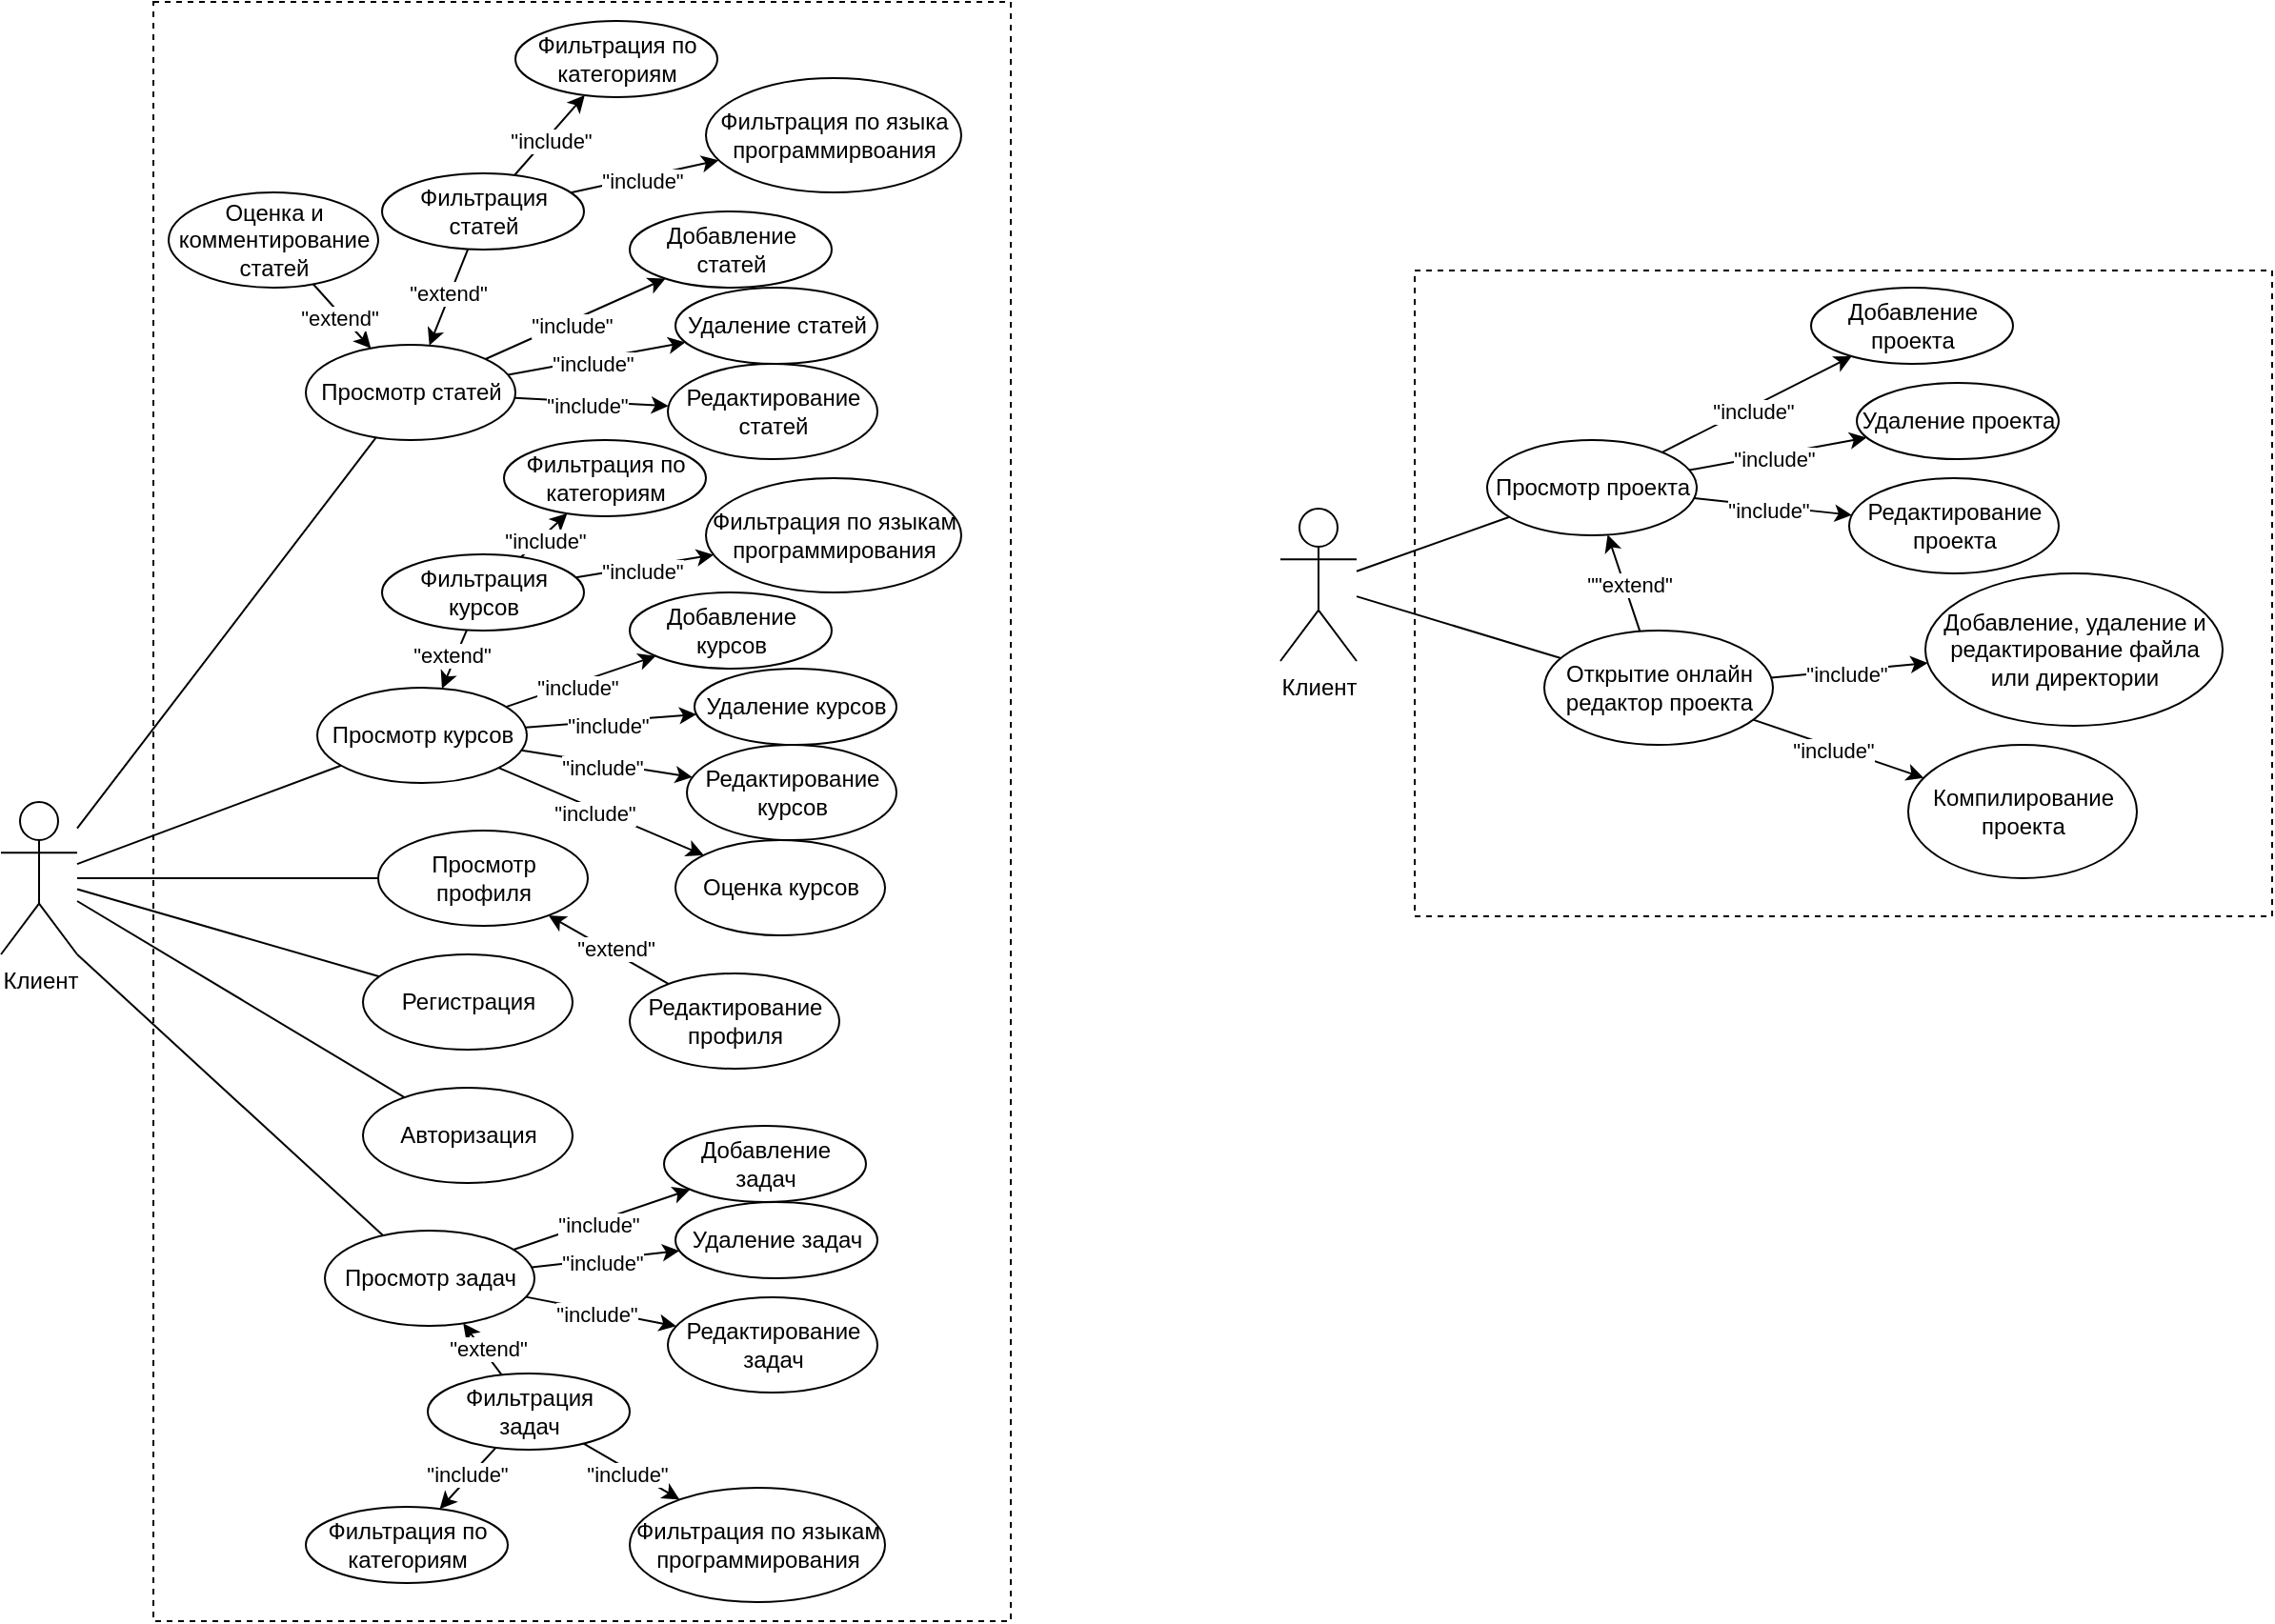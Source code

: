 <mxfile version="24.4.0" type="device">
  <diagram id="PB04VJrr-V90dRPv9fac" name="Страница — 1">
    <mxGraphModel dx="-404" dy="1655" grid="0" gridSize="10" guides="0" tooltips="1" connect="1" arrows="1" fold="1" page="0" pageScale="1" pageWidth="827" pageHeight="1169" background="none" math="0" shadow="0">
      <root>
        <mxCell id="0" />
        <mxCell id="1" parent="0" />
        <mxCell id="ayIR5OFD2UB3ww653sqC-120" value="" style="rounded=0;whiteSpace=wrap;html=1;dashed=1;fillColor=none;" vertex="1" parent="1">
          <mxGeometry x="2306.5" y="-842" width="450" height="339" as="geometry" />
        </mxCell>
        <mxCell id="ayIR5OFD2UB3ww653sqC-1" value="" style="rounded=0;whiteSpace=wrap;html=1;dashed=1;fillColor=none;" vertex="1" parent="1">
          <mxGeometry x="1644.5" y="-983" width="450" height="850" as="geometry" />
        </mxCell>
        <mxCell id="ayIR5OFD2UB3ww653sqC-2" value="Клиент" style="shape=umlActor;verticalLabelPosition=bottom;verticalAlign=top;html=1;outlineConnect=0;" vertex="1" parent="1">
          <mxGeometry x="1564.5" y="-563" width="40" height="80" as="geometry" />
        </mxCell>
        <mxCell id="ayIR5OFD2UB3ww653sqC-3" style="rounded=0;orthogonalLoop=1;jettySize=auto;html=1;endArrow=none;endFill=0;" edge="1" parent="1" source="ayIR5OFD2UB3ww653sqC-2" target="ayIR5OFD2UB3ww653sqC-4">
          <mxGeometry relative="1" as="geometry">
            <mxPoint x="1564.5" y="-713" as="targetPoint" />
          </mxGeometry>
        </mxCell>
        <mxCell id="ayIR5OFD2UB3ww653sqC-4" value="Просмотр статей" style="ellipse;whiteSpace=wrap;html=1;" vertex="1" parent="1">
          <mxGeometry x="1724.5" y="-803" width="110" height="50" as="geometry" />
        </mxCell>
        <mxCell id="ayIR5OFD2UB3ww653sqC-5" style="rounded=0;orthogonalLoop=1;jettySize=auto;html=1;" edge="1" parent="1" source="ayIR5OFD2UB3ww653sqC-7" target="ayIR5OFD2UB3ww653sqC-4">
          <mxGeometry relative="1" as="geometry" />
        </mxCell>
        <mxCell id="ayIR5OFD2UB3ww653sqC-6" value="&quot;extend&quot;" style="edgeLabel;html=1;align=center;verticalAlign=middle;resizable=0;points=[];" vertex="1" connectable="0" parent="ayIR5OFD2UB3ww653sqC-5">
          <mxGeometry x="-0.059" y="-2" relative="1" as="geometry">
            <mxPoint as="offset" />
          </mxGeometry>
        </mxCell>
        <mxCell id="ayIR5OFD2UB3ww653sqC-7" value="Фильтрация &lt;br&gt;статей" style="ellipse;whiteSpace=wrap;html=1;" vertex="1" parent="1">
          <mxGeometry x="1764.5" y="-893" width="106" height="40" as="geometry" />
        </mxCell>
        <mxCell id="ayIR5OFD2UB3ww653sqC-8" value="Добавление&lt;br&gt;статей" style="ellipse;whiteSpace=wrap;html=1;" vertex="1" parent="1">
          <mxGeometry x="1894.5" y="-873" width="106" height="40" as="geometry" />
        </mxCell>
        <mxCell id="ayIR5OFD2UB3ww653sqC-9" value="Удаление статей" style="ellipse;whiteSpace=wrap;html=1;" vertex="1" parent="1">
          <mxGeometry x="1918.5" y="-833" width="106" height="40" as="geometry" />
        </mxCell>
        <mxCell id="ayIR5OFD2UB3ww653sqC-10" value="Редактирование&lt;br&gt;статей" style="ellipse;whiteSpace=wrap;html=1;" vertex="1" parent="1">
          <mxGeometry x="1914.5" y="-793" width="110" height="50" as="geometry" />
        </mxCell>
        <mxCell id="ayIR5OFD2UB3ww653sqC-11" style="rounded=0;orthogonalLoop=1;jettySize=auto;html=1;" edge="1" parent="1" source="ayIR5OFD2UB3ww653sqC-4" target="ayIR5OFD2UB3ww653sqC-8">
          <mxGeometry relative="1" as="geometry">
            <mxPoint x="1819.5" y="-843" as="sourcePoint" />
            <mxPoint x="1799.5" y="-793" as="targetPoint" />
          </mxGeometry>
        </mxCell>
        <mxCell id="ayIR5OFD2UB3ww653sqC-12" value="&quot;include&quot;" style="edgeLabel;html=1;align=center;verticalAlign=middle;resizable=0;points=[];" vertex="1" connectable="0" parent="ayIR5OFD2UB3ww653sqC-11">
          <mxGeometry x="-0.059" y="-2" relative="1" as="geometry">
            <mxPoint as="offset" />
          </mxGeometry>
        </mxCell>
        <mxCell id="ayIR5OFD2UB3ww653sqC-13" style="rounded=0;orthogonalLoop=1;jettySize=auto;html=1;" edge="1" parent="1" source="ayIR5OFD2UB3ww653sqC-4" target="ayIR5OFD2UB3ww653sqC-9">
          <mxGeometry relative="1" as="geometry">
            <mxPoint x="1828.5" y="-786" as="sourcePoint" />
            <mxPoint x="1899.5" y="-818" as="targetPoint" />
          </mxGeometry>
        </mxCell>
        <mxCell id="ayIR5OFD2UB3ww653sqC-14" value="&quot;include&quot;" style="edgeLabel;html=1;align=center;verticalAlign=middle;resizable=0;points=[];" vertex="1" connectable="0" parent="ayIR5OFD2UB3ww653sqC-13">
          <mxGeometry x="-0.059" y="-2" relative="1" as="geometry">
            <mxPoint as="offset" />
          </mxGeometry>
        </mxCell>
        <mxCell id="ayIR5OFD2UB3ww653sqC-15" style="rounded=0;orthogonalLoop=1;jettySize=auto;html=1;" edge="1" parent="1" source="ayIR5OFD2UB3ww653sqC-4" target="ayIR5OFD2UB3ww653sqC-10">
          <mxGeometry relative="1" as="geometry">
            <mxPoint x="1844.5" y="-768" as="sourcePoint" />
            <mxPoint x="1880.5" y="-768" as="targetPoint" />
          </mxGeometry>
        </mxCell>
        <mxCell id="ayIR5OFD2UB3ww653sqC-16" value="&quot;include&quot;" style="edgeLabel;html=1;align=center;verticalAlign=middle;resizable=0;points=[];" vertex="1" connectable="0" parent="ayIR5OFD2UB3ww653sqC-15">
          <mxGeometry x="-0.059" y="-2" relative="1" as="geometry">
            <mxPoint as="offset" />
          </mxGeometry>
        </mxCell>
        <mxCell id="ayIR5OFD2UB3ww653sqC-17" value="Фильтрация по категориям" style="ellipse;whiteSpace=wrap;html=1;" vertex="1" parent="1">
          <mxGeometry x="1834.5" y="-973" width="106" height="40" as="geometry" />
        </mxCell>
        <mxCell id="ayIR5OFD2UB3ww653sqC-18" value="Фильтрация по языка программирвоания" style="ellipse;whiteSpace=wrap;html=1;" vertex="1" parent="1">
          <mxGeometry x="1934.5" y="-943" width="134" height="60" as="geometry" />
        </mxCell>
        <mxCell id="ayIR5OFD2UB3ww653sqC-19" style="rounded=0;orthogonalLoop=1;jettySize=auto;html=1;" edge="1" parent="1" source="ayIR5OFD2UB3ww653sqC-7" target="ayIR5OFD2UB3ww653sqC-18">
          <mxGeometry relative="1" as="geometry">
            <mxPoint x="1828.5" y="-786" as="sourcePoint" />
            <mxPoint x="1899.5" y="-818" as="targetPoint" />
          </mxGeometry>
        </mxCell>
        <mxCell id="ayIR5OFD2UB3ww653sqC-20" value="&quot;include&quot;" style="edgeLabel;html=1;align=center;verticalAlign=middle;resizable=0;points=[];" vertex="1" connectable="0" parent="ayIR5OFD2UB3ww653sqC-19">
          <mxGeometry x="-0.059" y="-2" relative="1" as="geometry">
            <mxPoint as="offset" />
          </mxGeometry>
        </mxCell>
        <mxCell id="ayIR5OFD2UB3ww653sqC-21" style="rounded=0;orthogonalLoop=1;jettySize=auto;html=1;" edge="1" parent="1" source="ayIR5OFD2UB3ww653sqC-7" target="ayIR5OFD2UB3ww653sqC-17">
          <mxGeometry relative="1" as="geometry">
            <mxPoint x="1851.5" y="-881" as="sourcePoint" />
            <mxPoint x="1899.5" y="-917" as="targetPoint" />
          </mxGeometry>
        </mxCell>
        <mxCell id="ayIR5OFD2UB3ww653sqC-22" value="&quot;include&quot;" style="edgeLabel;html=1;align=center;verticalAlign=middle;resizable=0;points=[];" vertex="1" connectable="0" parent="ayIR5OFD2UB3ww653sqC-21">
          <mxGeometry x="-0.059" y="-2" relative="1" as="geometry">
            <mxPoint as="offset" />
          </mxGeometry>
        </mxCell>
        <mxCell id="ayIR5OFD2UB3ww653sqC-23" value="Просмотр курсов" style="ellipse;whiteSpace=wrap;html=1;" vertex="1" parent="1">
          <mxGeometry x="1730.5" y="-623" width="110" height="50" as="geometry" />
        </mxCell>
        <mxCell id="ayIR5OFD2UB3ww653sqC-24" style="rounded=0;orthogonalLoop=1;jettySize=auto;html=1;" edge="1" parent="1" source="ayIR5OFD2UB3ww653sqC-26" target="ayIR5OFD2UB3ww653sqC-23">
          <mxGeometry relative="1" as="geometry" />
        </mxCell>
        <mxCell id="ayIR5OFD2UB3ww653sqC-25" value="&quot;extend&quot;" style="edgeLabel;html=1;align=center;verticalAlign=middle;resizable=0;points=[];" vertex="1" connectable="0" parent="ayIR5OFD2UB3ww653sqC-24">
          <mxGeometry x="-0.059" y="-2" relative="1" as="geometry">
            <mxPoint as="offset" />
          </mxGeometry>
        </mxCell>
        <mxCell id="ayIR5OFD2UB3ww653sqC-26" value="Фильтрация &lt;br&gt;курсов" style="ellipse;whiteSpace=wrap;html=1;" vertex="1" parent="1">
          <mxGeometry x="1764.5" y="-693" width="106" height="40" as="geometry" />
        </mxCell>
        <mxCell id="ayIR5OFD2UB3ww653sqC-27" value="Добавление&lt;br&gt;курсов" style="ellipse;whiteSpace=wrap;html=1;" vertex="1" parent="1">
          <mxGeometry x="1894.5" y="-673" width="106" height="40" as="geometry" />
        </mxCell>
        <mxCell id="ayIR5OFD2UB3ww653sqC-28" value="Удаление курсов" style="ellipse;whiteSpace=wrap;html=1;" vertex="1" parent="1">
          <mxGeometry x="1928.5" y="-633" width="106" height="40" as="geometry" />
        </mxCell>
        <mxCell id="ayIR5OFD2UB3ww653sqC-29" value="Редактирование&lt;br&gt;курсов" style="ellipse;whiteSpace=wrap;html=1;" vertex="1" parent="1">
          <mxGeometry x="1924.5" y="-593" width="110" height="50" as="geometry" />
        </mxCell>
        <mxCell id="ayIR5OFD2UB3ww653sqC-30" style="rounded=0;orthogonalLoop=1;jettySize=auto;html=1;" edge="1" parent="1" source="ayIR5OFD2UB3ww653sqC-23" target="ayIR5OFD2UB3ww653sqC-27">
          <mxGeometry relative="1" as="geometry">
            <mxPoint x="1829.5" y="-633" as="sourcePoint" />
            <mxPoint x="1809.5" y="-583" as="targetPoint" />
          </mxGeometry>
        </mxCell>
        <mxCell id="ayIR5OFD2UB3ww653sqC-31" value="&quot;include&quot;" style="edgeLabel;html=1;align=center;verticalAlign=middle;resizable=0;points=[];" vertex="1" connectable="0" parent="ayIR5OFD2UB3ww653sqC-30">
          <mxGeometry x="-0.059" y="-2" relative="1" as="geometry">
            <mxPoint as="offset" />
          </mxGeometry>
        </mxCell>
        <mxCell id="ayIR5OFD2UB3ww653sqC-32" style="rounded=0;orthogonalLoop=1;jettySize=auto;html=1;" edge="1" parent="1" source="ayIR5OFD2UB3ww653sqC-23" target="ayIR5OFD2UB3ww653sqC-28">
          <mxGeometry relative="1" as="geometry">
            <mxPoint x="1838.5" y="-576" as="sourcePoint" />
            <mxPoint x="1909.5" y="-608" as="targetPoint" />
          </mxGeometry>
        </mxCell>
        <mxCell id="ayIR5OFD2UB3ww653sqC-33" value="&quot;include&quot;" style="edgeLabel;html=1;align=center;verticalAlign=middle;resizable=0;points=[];" vertex="1" connectable="0" parent="ayIR5OFD2UB3ww653sqC-32">
          <mxGeometry x="-0.059" y="-2" relative="1" as="geometry">
            <mxPoint as="offset" />
          </mxGeometry>
        </mxCell>
        <mxCell id="ayIR5OFD2UB3ww653sqC-34" style="rounded=0;orthogonalLoop=1;jettySize=auto;html=1;" edge="1" parent="1" source="ayIR5OFD2UB3ww653sqC-23" target="ayIR5OFD2UB3ww653sqC-29">
          <mxGeometry relative="1" as="geometry">
            <mxPoint x="1854.5" y="-558" as="sourcePoint" />
            <mxPoint x="1890.5" y="-558" as="targetPoint" />
          </mxGeometry>
        </mxCell>
        <mxCell id="ayIR5OFD2UB3ww653sqC-35" value="&quot;include&quot;" style="edgeLabel;html=1;align=center;verticalAlign=middle;resizable=0;points=[];" vertex="1" connectable="0" parent="ayIR5OFD2UB3ww653sqC-34">
          <mxGeometry x="-0.059" y="-2" relative="1" as="geometry">
            <mxPoint as="offset" />
          </mxGeometry>
        </mxCell>
        <mxCell id="ayIR5OFD2UB3ww653sqC-36" value="Фильтрация по категориям" style="ellipse;whiteSpace=wrap;html=1;" vertex="1" parent="1">
          <mxGeometry x="1828.5" y="-753" width="106" height="40" as="geometry" />
        </mxCell>
        <mxCell id="ayIR5OFD2UB3ww653sqC-37" value="Фильтрация по языкам программирования" style="ellipse;whiteSpace=wrap;html=1;" vertex="1" parent="1">
          <mxGeometry x="1934.5" y="-733" width="134" height="60" as="geometry" />
        </mxCell>
        <mxCell id="ayIR5OFD2UB3ww653sqC-38" style="rounded=0;orthogonalLoop=1;jettySize=auto;html=1;" edge="1" parent="1" source="ayIR5OFD2UB3ww653sqC-26" target="ayIR5OFD2UB3ww653sqC-37">
          <mxGeometry relative="1" as="geometry">
            <mxPoint x="1838.5" y="-576" as="sourcePoint" />
            <mxPoint x="1909.5" y="-608" as="targetPoint" />
          </mxGeometry>
        </mxCell>
        <mxCell id="ayIR5OFD2UB3ww653sqC-39" value="&quot;include&quot;" style="edgeLabel;html=1;align=center;verticalAlign=middle;resizable=0;points=[];" vertex="1" connectable="0" parent="ayIR5OFD2UB3ww653sqC-38">
          <mxGeometry x="-0.059" y="-2" relative="1" as="geometry">
            <mxPoint as="offset" />
          </mxGeometry>
        </mxCell>
        <mxCell id="ayIR5OFD2UB3ww653sqC-40" style="rounded=0;orthogonalLoop=1;jettySize=auto;html=1;" edge="1" parent="1" source="ayIR5OFD2UB3ww653sqC-26" target="ayIR5OFD2UB3ww653sqC-36">
          <mxGeometry relative="1" as="geometry">
            <mxPoint x="1861.5" y="-671" as="sourcePoint" />
            <mxPoint x="1909.5" y="-707" as="targetPoint" />
          </mxGeometry>
        </mxCell>
        <mxCell id="ayIR5OFD2UB3ww653sqC-41" value="&quot;include&quot;" style="edgeLabel;html=1;align=center;verticalAlign=middle;resizable=0;points=[];" vertex="1" connectable="0" parent="ayIR5OFD2UB3ww653sqC-40">
          <mxGeometry x="-0.059" y="-2" relative="1" as="geometry">
            <mxPoint as="offset" />
          </mxGeometry>
        </mxCell>
        <mxCell id="ayIR5OFD2UB3ww653sqC-42" style="rounded=0;orthogonalLoop=1;jettySize=auto;html=1;endArrow=none;endFill=0;" edge="1" parent="1" source="ayIR5OFD2UB3ww653sqC-2" target="ayIR5OFD2UB3ww653sqC-23">
          <mxGeometry relative="1" as="geometry">
            <mxPoint x="1534.5" y="-573" as="sourcePoint" />
            <mxPoint x="1706.5" y="-745" as="targetPoint" />
          </mxGeometry>
        </mxCell>
        <mxCell id="ayIR5OFD2UB3ww653sqC-43" value="Просмотр задач" style="ellipse;whiteSpace=wrap;html=1;" vertex="1" parent="1">
          <mxGeometry x="1734.5" y="-338" width="110" height="50" as="geometry" />
        </mxCell>
        <mxCell id="ayIR5OFD2UB3ww653sqC-44" style="rounded=0;orthogonalLoop=1;jettySize=auto;html=1;" edge="1" parent="1" source="ayIR5OFD2UB3ww653sqC-46" target="ayIR5OFD2UB3ww653sqC-43">
          <mxGeometry relative="1" as="geometry" />
        </mxCell>
        <mxCell id="ayIR5OFD2UB3ww653sqC-45" value="&quot;extend&quot;" style="edgeLabel;html=1;align=center;verticalAlign=middle;resizable=0;points=[];" vertex="1" connectable="0" parent="ayIR5OFD2UB3ww653sqC-44">
          <mxGeometry x="-0.059" y="-2" relative="1" as="geometry">
            <mxPoint as="offset" />
          </mxGeometry>
        </mxCell>
        <mxCell id="ayIR5OFD2UB3ww653sqC-46" value="Фильтрация &lt;br&gt;задач" style="ellipse;whiteSpace=wrap;html=1;" vertex="1" parent="1">
          <mxGeometry x="1788.5" y="-263" width="106" height="40" as="geometry" />
        </mxCell>
        <mxCell id="ayIR5OFD2UB3ww653sqC-47" value="Добавление&lt;br&gt;задач" style="ellipse;whiteSpace=wrap;html=1;" vertex="1" parent="1">
          <mxGeometry x="1912.5" y="-393" width="106" height="40" as="geometry" />
        </mxCell>
        <mxCell id="ayIR5OFD2UB3ww653sqC-48" value="Удаление задач" style="ellipse;whiteSpace=wrap;html=1;" vertex="1" parent="1">
          <mxGeometry x="1918.5" y="-353" width="106" height="40" as="geometry" />
        </mxCell>
        <mxCell id="ayIR5OFD2UB3ww653sqC-49" value="Редактирование&lt;br&gt;задач" style="ellipse;whiteSpace=wrap;html=1;" vertex="1" parent="1">
          <mxGeometry x="1914.5" y="-303" width="110" height="50" as="geometry" />
        </mxCell>
        <mxCell id="ayIR5OFD2UB3ww653sqC-50" style="rounded=0;orthogonalLoop=1;jettySize=auto;html=1;" edge="1" parent="1" source="ayIR5OFD2UB3ww653sqC-43" target="ayIR5OFD2UB3ww653sqC-47">
          <mxGeometry relative="1" as="geometry">
            <mxPoint x="1852.5" y="-373" as="sourcePoint" />
            <mxPoint x="1832.5" y="-323" as="targetPoint" />
          </mxGeometry>
        </mxCell>
        <mxCell id="ayIR5OFD2UB3ww653sqC-51" value="&quot;include&quot;" style="edgeLabel;html=1;align=center;verticalAlign=middle;resizable=0;points=[];" vertex="1" connectable="0" parent="ayIR5OFD2UB3ww653sqC-50">
          <mxGeometry x="-0.059" y="-2" relative="1" as="geometry">
            <mxPoint as="offset" />
          </mxGeometry>
        </mxCell>
        <mxCell id="ayIR5OFD2UB3ww653sqC-52" style="rounded=0;orthogonalLoop=1;jettySize=auto;html=1;" edge="1" parent="1" source="ayIR5OFD2UB3ww653sqC-43" target="ayIR5OFD2UB3ww653sqC-48">
          <mxGeometry relative="1" as="geometry">
            <mxPoint x="1861.5" y="-316" as="sourcePoint" />
            <mxPoint x="1932.5" y="-348" as="targetPoint" />
          </mxGeometry>
        </mxCell>
        <mxCell id="ayIR5OFD2UB3ww653sqC-53" value="&quot;include&quot;" style="edgeLabel;html=1;align=center;verticalAlign=middle;resizable=0;points=[];" vertex="1" connectable="0" parent="ayIR5OFD2UB3ww653sqC-52">
          <mxGeometry x="-0.059" y="-2" relative="1" as="geometry">
            <mxPoint as="offset" />
          </mxGeometry>
        </mxCell>
        <mxCell id="ayIR5OFD2UB3ww653sqC-54" style="rounded=0;orthogonalLoop=1;jettySize=auto;html=1;" edge="1" parent="1" source="ayIR5OFD2UB3ww653sqC-43" target="ayIR5OFD2UB3ww653sqC-49">
          <mxGeometry relative="1" as="geometry">
            <mxPoint x="1877.5" y="-298" as="sourcePoint" />
            <mxPoint x="1913.5" y="-298" as="targetPoint" />
          </mxGeometry>
        </mxCell>
        <mxCell id="ayIR5OFD2UB3ww653sqC-55" value="&quot;include&quot;" style="edgeLabel;html=1;align=center;verticalAlign=middle;resizable=0;points=[];" vertex="1" connectable="0" parent="ayIR5OFD2UB3ww653sqC-54">
          <mxGeometry x="-0.059" y="-2" relative="1" as="geometry">
            <mxPoint as="offset" />
          </mxGeometry>
        </mxCell>
        <mxCell id="ayIR5OFD2UB3ww653sqC-56" value="Фильтрация по категориям" style="ellipse;whiteSpace=wrap;html=1;" vertex="1" parent="1">
          <mxGeometry x="1724.5" y="-193" width="106" height="40" as="geometry" />
        </mxCell>
        <mxCell id="ayIR5OFD2UB3ww653sqC-57" value="Фильтрация по языкам программирования" style="ellipse;whiteSpace=wrap;html=1;" vertex="1" parent="1">
          <mxGeometry x="1894.5" y="-203" width="134" height="60" as="geometry" />
        </mxCell>
        <mxCell id="ayIR5OFD2UB3ww653sqC-58" style="rounded=0;orthogonalLoop=1;jettySize=auto;html=1;" edge="1" parent="1" source="ayIR5OFD2UB3ww653sqC-46" target="ayIR5OFD2UB3ww653sqC-57">
          <mxGeometry relative="1" as="geometry">
            <mxPoint x="1864.5" y="-334.52" as="sourcePoint" />
            <mxPoint x="1935.5" y="-366.52" as="targetPoint" />
          </mxGeometry>
        </mxCell>
        <mxCell id="ayIR5OFD2UB3ww653sqC-59" value="&quot;include&quot;" style="edgeLabel;html=1;align=center;verticalAlign=middle;resizable=0;points=[];" vertex="1" connectable="0" parent="ayIR5OFD2UB3ww653sqC-58">
          <mxGeometry x="-0.059" y="-2" relative="1" as="geometry">
            <mxPoint as="offset" />
          </mxGeometry>
        </mxCell>
        <mxCell id="ayIR5OFD2UB3ww653sqC-60" style="rounded=0;orthogonalLoop=1;jettySize=auto;html=1;" edge="1" parent="1" source="ayIR5OFD2UB3ww653sqC-46" target="ayIR5OFD2UB3ww653sqC-56">
          <mxGeometry relative="1" as="geometry">
            <mxPoint x="1887.5" y="-429.52" as="sourcePoint" />
            <mxPoint x="1935.5" y="-465.52" as="targetPoint" />
          </mxGeometry>
        </mxCell>
        <mxCell id="ayIR5OFD2UB3ww653sqC-61" value="&quot;include&quot;" style="edgeLabel;html=1;align=center;verticalAlign=middle;resizable=0;points=[];" vertex="1" connectable="0" parent="ayIR5OFD2UB3ww653sqC-60">
          <mxGeometry x="-0.059" y="-2" relative="1" as="geometry">
            <mxPoint as="offset" />
          </mxGeometry>
        </mxCell>
        <mxCell id="ayIR5OFD2UB3ww653sqC-62" style="rounded=0;orthogonalLoop=1;jettySize=auto;html=1;exitX=1;exitY=1;exitDx=0;exitDy=0;exitPerimeter=0;endArrow=none;endFill=0;" edge="1" parent="1" source="ayIR5OFD2UB3ww653sqC-2" target="ayIR5OFD2UB3ww653sqC-43">
          <mxGeometry relative="1" as="geometry">
            <mxPoint x="1674.5" y="-433" as="sourcePoint" />
            <mxPoint x="1614.5" y="-413" as="targetPoint" />
          </mxGeometry>
        </mxCell>
        <mxCell id="ayIR5OFD2UB3ww653sqC-63" value="Регистрация" style="ellipse;whiteSpace=wrap;html=1;" vertex="1" parent="1">
          <mxGeometry x="1754.5" y="-483" width="110" height="50" as="geometry" />
        </mxCell>
        <mxCell id="ayIR5OFD2UB3ww653sqC-64" style="rounded=0;orthogonalLoop=1;jettySize=auto;html=1;endArrow=none;endFill=0;" edge="1" parent="1" source="ayIR5OFD2UB3ww653sqC-2" target="ayIR5OFD2UB3ww653sqC-63">
          <mxGeometry relative="1" as="geometry">
            <mxPoint x="1614.5" y="-519" as="sourcePoint" />
            <mxPoint x="1694.5" y="-544" as="targetPoint" />
          </mxGeometry>
        </mxCell>
        <mxCell id="ayIR5OFD2UB3ww653sqC-65" value="Авторизация" style="ellipse;whiteSpace=wrap;html=1;" vertex="1" parent="1">
          <mxGeometry x="1754.5" y="-413" width="110" height="50" as="geometry" />
        </mxCell>
        <mxCell id="ayIR5OFD2UB3ww653sqC-66" style="rounded=0;orthogonalLoop=1;jettySize=auto;html=1;endArrow=none;endFill=0;" edge="1" parent="1" source="ayIR5OFD2UB3ww653sqC-2" target="ayIR5OFD2UB3ww653sqC-65">
          <mxGeometry relative="1" as="geometry">
            <mxPoint x="1614.5" y="-512" as="sourcePoint" />
            <mxPoint x="1974.5" y="-491" as="targetPoint" />
          </mxGeometry>
        </mxCell>
        <mxCell id="ayIR5OFD2UB3ww653sqC-67" style="rounded=0;orthogonalLoop=1;jettySize=auto;html=1;endArrow=none;endFill=0;" edge="1" parent="1" source="ayIR5OFD2UB3ww653sqC-2" target="ayIR5OFD2UB3ww653sqC-68">
          <mxGeometry relative="1" as="geometry">
            <mxPoint x="1624.5" y="-528" as="targetPoint" />
          </mxGeometry>
        </mxCell>
        <mxCell id="ayIR5OFD2UB3ww653sqC-68" value="Просмотр профиля" style="ellipse;whiteSpace=wrap;html=1;" vertex="1" parent="1">
          <mxGeometry x="1762.5" y="-548" width="110" height="50" as="geometry" />
        </mxCell>
        <mxCell id="ayIR5OFD2UB3ww653sqC-69" value="Редактирование&lt;br&gt;профиля" style="ellipse;whiteSpace=wrap;html=1;" vertex="1" parent="1">
          <mxGeometry x="1894.5" y="-473" width="110" height="50" as="geometry" />
        </mxCell>
        <mxCell id="ayIR5OFD2UB3ww653sqC-70" style="rounded=0;orthogonalLoop=1;jettySize=auto;html=1;" edge="1" parent="1" source="ayIR5OFD2UB3ww653sqC-69" target="ayIR5OFD2UB3ww653sqC-68">
          <mxGeometry relative="1" as="geometry">
            <mxPoint x="1819.5" y="-643" as="sourcePoint" />
            <mxPoint x="1805.5" y="-613" as="targetPoint" />
          </mxGeometry>
        </mxCell>
        <mxCell id="ayIR5OFD2UB3ww653sqC-71" value="&quot;extend&quot;" style="edgeLabel;html=1;align=center;verticalAlign=middle;resizable=0;points=[];" vertex="1" connectable="0" parent="ayIR5OFD2UB3ww653sqC-70">
          <mxGeometry x="-0.059" y="-2" relative="1" as="geometry">
            <mxPoint as="offset" />
          </mxGeometry>
        </mxCell>
        <mxCell id="ayIR5OFD2UB3ww653sqC-72" style="rounded=0;orthogonalLoop=1;jettySize=auto;html=1;endArrow=none;endFill=0;" edge="1" parent="1" source="ayIR5OFD2UB3ww653sqC-73" target="ayIR5OFD2UB3ww653sqC-87">
          <mxGeometry relative="1" as="geometry">
            <mxPoint x="2304.5" y="-583" as="targetPoint" />
          </mxGeometry>
        </mxCell>
        <mxCell id="ayIR5OFD2UB3ww653sqC-73" value="Клиент" style="shape=umlActor;verticalLabelPosition=bottom;verticalAlign=top;html=1;outlineConnect=0;" vertex="1" parent="1">
          <mxGeometry x="2236" y="-717" width="40" height="80" as="geometry" />
        </mxCell>
        <mxCell id="ayIR5OFD2UB3ww653sqC-74" style="rounded=0;orthogonalLoop=1;jettySize=auto;html=1;endArrow=none;endFill=0;" edge="1" parent="1" source="ayIR5OFD2UB3ww653sqC-73" target="ayIR5OFD2UB3ww653sqC-75">
          <mxGeometry relative="1" as="geometry">
            <mxPoint x="2294.5" y="-673" as="targetPoint" />
          </mxGeometry>
        </mxCell>
        <mxCell id="ayIR5OFD2UB3ww653sqC-75" value="Просмотр проекта" style="ellipse;whiteSpace=wrap;html=1;" vertex="1" parent="1">
          <mxGeometry x="2344.5" y="-753" width="110" height="50" as="geometry" />
        </mxCell>
        <mxCell id="ayIR5OFD2UB3ww653sqC-76" value="Добавление&lt;br&gt;проекта" style="ellipse;whiteSpace=wrap;html=1;" vertex="1" parent="1">
          <mxGeometry x="2514.5" y="-833" width="106" height="40" as="geometry" />
        </mxCell>
        <mxCell id="ayIR5OFD2UB3ww653sqC-77" value="Удаление проекта" style="ellipse;whiteSpace=wrap;html=1;" vertex="1" parent="1">
          <mxGeometry x="2538.5" y="-783" width="106" height="40" as="geometry" />
        </mxCell>
        <mxCell id="ayIR5OFD2UB3ww653sqC-78" value="Редактирование&lt;br&gt;проекта" style="ellipse;whiteSpace=wrap;html=1;" vertex="1" parent="1">
          <mxGeometry x="2534.5" y="-733" width="110" height="50" as="geometry" />
        </mxCell>
        <mxCell id="ayIR5OFD2UB3ww653sqC-79" style="rounded=0;orthogonalLoop=1;jettySize=auto;html=1;" edge="1" parent="1" source="ayIR5OFD2UB3ww653sqC-75" target="ayIR5OFD2UB3ww653sqC-76">
          <mxGeometry relative="1" as="geometry">
            <mxPoint x="2439.5" y="-793" as="sourcePoint" />
            <mxPoint x="2419.5" y="-743" as="targetPoint" />
          </mxGeometry>
        </mxCell>
        <mxCell id="ayIR5OFD2UB3ww653sqC-80" value="&quot;include&quot;" style="edgeLabel;html=1;align=center;verticalAlign=middle;resizable=0;points=[];" vertex="1" connectable="0" parent="ayIR5OFD2UB3ww653sqC-79">
          <mxGeometry x="-0.059" y="-2" relative="1" as="geometry">
            <mxPoint as="offset" />
          </mxGeometry>
        </mxCell>
        <mxCell id="ayIR5OFD2UB3ww653sqC-81" style="rounded=0;orthogonalLoop=1;jettySize=auto;html=1;" edge="1" parent="1" source="ayIR5OFD2UB3ww653sqC-75" target="ayIR5OFD2UB3ww653sqC-77">
          <mxGeometry relative="1" as="geometry">
            <mxPoint x="2448.5" y="-736" as="sourcePoint" />
            <mxPoint x="2519.5" y="-768" as="targetPoint" />
          </mxGeometry>
        </mxCell>
        <mxCell id="ayIR5OFD2UB3ww653sqC-82" value="&quot;include&quot;" style="edgeLabel;html=1;align=center;verticalAlign=middle;resizable=0;points=[];" vertex="1" connectable="0" parent="ayIR5OFD2UB3ww653sqC-81">
          <mxGeometry x="-0.059" y="-2" relative="1" as="geometry">
            <mxPoint as="offset" />
          </mxGeometry>
        </mxCell>
        <mxCell id="ayIR5OFD2UB3ww653sqC-83" style="rounded=0;orthogonalLoop=1;jettySize=auto;html=1;" edge="1" parent="1" source="ayIR5OFD2UB3ww653sqC-75" target="ayIR5OFD2UB3ww653sqC-78">
          <mxGeometry relative="1" as="geometry">
            <mxPoint x="2464.5" y="-718" as="sourcePoint" />
            <mxPoint x="2500.5" y="-718" as="targetPoint" />
          </mxGeometry>
        </mxCell>
        <mxCell id="ayIR5OFD2UB3ww653sqC-84" value="&quot;include&quot;" style="edgeLabel;html=1;align=center;verticalAlign=middle;resizable=0;points=[];" vertex="1" connectable="0" parent="ayIR5OFD2UB3ww653sqC-83">
          <mxGeometry x="-0.059" y="-2" relative="1" as="geometry">
            <mxPoint as="offset" />
          </mxGeometry>
        </mxCell>
        <mxCell id="ayIR5OFD2UB3ww653sqC-85" style="rounded=0;orthogonalLoop=1;jettySize=auto;html=1;" edge="1" parent="1" source="ayIR5OFD2UB3ww653sqC-87" target="ayIR5OFD2UB3ww653sqC-75">
          <mxGeometry relative="1" as="geometry">
            <mxPoint x="2463.5" y="-642" as="sourcePoint" />
            <mxPoint x="2545.5" y="-633" as="targetPoint" />
          </mxGeometry>
        </mxCell>
        <mxCell id="ayIR5OFD2UB3ww653sqC-86" value="&quot;&quot;extend&quot;" style="edgeLabel;html=1;align=center;verticalAlign=middle;resizable=0;points=[];" vertex="1" connectable="0" parent="ayIR5OFD2UB3ww653sqC-85">
          <mxGeometry x="-0.059" y="-2" relative="1" as="geometry">
            <mxPoint as="offset" />
          </mxGeometry>
        </mxCell>
        <mxCell id="ayIR5OFD2UB3ww653sqC-87" value="Открытие онлайн редактор проекта" style="ellipse;whiteSpace=wrap;html=1;" vertex="1" parent="1">
          <mxGeometry x="2374.5" y="-653" width="120" height="60" as="geometry" />
        </mxCell>
        <mxCell id="ayIR5OFD2UB3ww653sqC-88" value="Добавление, удаление и редактирование файла или директории" style="ellipse;whiteSpace=wrap;html=1;" vertex="1" parent="1">
          <mxGeometry x="2574.5" y="-683" width="156" height="80" as="geometry" />
        </mxCell>
        <mxCell id="ayIR5OFD2UB3ww653sqC-89" style="rounded=0;orthogonalLoop=1;jettySize=auto;html=1;" edge="1" parent="1" source="ayIR5OFD2UB3ww653sqC-87" target="ayIR5OFD2UB3ww653sqC-88">
          <mxGeometry relative="1" as="geometry">
            <mxPoint x="2463.5" y="-713" as="sourcePoint" />
            <mxPoint x="2545.5" y="-704" as="targetPoint" />
          </mxGeometry>
        </mxCell>
        <mxCell id="ayIR5OFD2UB3ww653sqC-90" value="&quot;include&quot;" style="edgeLabel;html=1;align=center;verticalAlign=middle;resizable=0;points=[];" vertex="1" connectable="0" parent="ayIR5OFD2UB3ww653sqC-89">
          <mxGeometry x="-0.059" y="-2" relative="1" as="geometry">
            <mxPoint as="offset" />
          </mxGeometry>
        </mxCell>
        <mxCell id="ayIR5OFD2UB3ww653sqC-91" value="Компилирование проекта" style="ellipse;whiteSpace=wrap;html=1;" vertex="1" parent="1">
          <mxGeometry x="2565.5" y="-593" width="120" height="70" as="geometry" />
        </mxCell>
        <mxCell id="ayIR5OFD2UB3ww653sqC-92" style="rounded=0;orthogonalLoop=1;jettySize=auto;html=1;" edge="1" parent="1" source="ayIR5OFD2UB3ww653sqC-87" target="ayIR5OFD2UB3ww653sqC-91">
          <mxGeometry relative="1" as="geometry">
            <mxPoint x="2502.5" y="-614" as="sourcePoint" />
            <mxPoint x="2586.5" y="-624" as="targetPoint" />
          </mxGeometry>
        </mxCell>
        <mxCell id="ayIR5OFD2UB3ww653sqC-93" value="&quot;include&quot;" style="edgeLabel;html=1;align=center;verticalAlign=middle;resizable=0;points=[];" vertex="1" connectable="0" parent="ayIR5OFD2UB3ww653sqC-92">
          <mxGeometry x="-0.059" y="-2" relative="1" as="geometry">
            <mxPoint as="offset" />
          </mxGeometry>
        </mxCell>
        <mxCell id="ayIR5OFD2UB3ww653sqC-114" value="Оценка курсов" style="ellipse;whiteSpace=wrap;html=1;" vertex="1" parent="1">
          <mxGeometry x="1918.5" y="-543" width="110" height="50" as="geometry" />
        </mxCell>
        <mxCell id="ayIR5OFD2UB3ww653sqC-115" style="rounded=0;orthogonalLoop=1;jettySize=auto;html=1;" edge="1" parent="1" source="ayIR5OFD2UB3ww653sqC-23" target="ayIR5OFD2UB3ww653sqC-114">
          <mxGeometry relative="1" as="geometry">
            <mxPoint x="1847.5" y="-580" as="sourcePoint" />
            <mxPoint x="1937.5" y="-566" as="targetPoint" />
          </mxGeometry>
        </mxCell>
        <mxCell id="ayIR5OFD2UB3ww653sqC-116" value="&quot;include&quot;" style="edgeLabel;html=1;align=center;verticalAlign=middle;resizable=0;points=[];" vertex="1" connectable="0" parent="ayIR5OFD2UB3ww653sqC-115">
          <mxGeometry x="-0.059" y="-2" relative="1" as="geometry">
            <mxPoint as="offset" />
          </mxGeometry>
        </mxCell>
        <mxCell id="ayIR5OFD2UB3ww653sqC-117" value="Оценка и комментирование статей" style="ellipse;whiteSpace=wrap;html=1;" vertex="1" parent="1">
          <mxGeometry x="1652.5" y="-883" width="110" height="50" as="geometry" />
        </mxCell>
        <mxCell id="ayIR5OFD2UB3ww653sqC-118" style="rounded=0;orthogonalLoop=1;jettySize=auto;html=1;" edge="1" parent="1" source="ayIR5OFD2UB3ww653sqC-117" target="ayIR5OFD2UB3ww653sqC-4">
          <mxGeometry relative="1" as="geometry">
            <mxPoint x="1819.5" y="-843" as="sourcePoint" />
            <mxPoint x="1799.5" y="-793" as="targetPoint" />
          </mxGeometry>
        </mxCell>
        <mxCell id="ayIR5OFD2UB3ww653sqC-119" value="&quot;extend&quot;" style="edgeLabel;html=1;align=center;verticalAlign=middle;resizable=0;points=[];" vertex="1" connectable="0" parent="ayIR5OFD2UB3ww653sqC-118">
          <mxGeometry x="-0.059" y="-2" relative="1" as="geometry">
            <mxPoint as="offset" />
          </mxGeometry>
        </mxCell>
      </root>
    </mxGraphModel>
  </diagram>
</mxfile>
